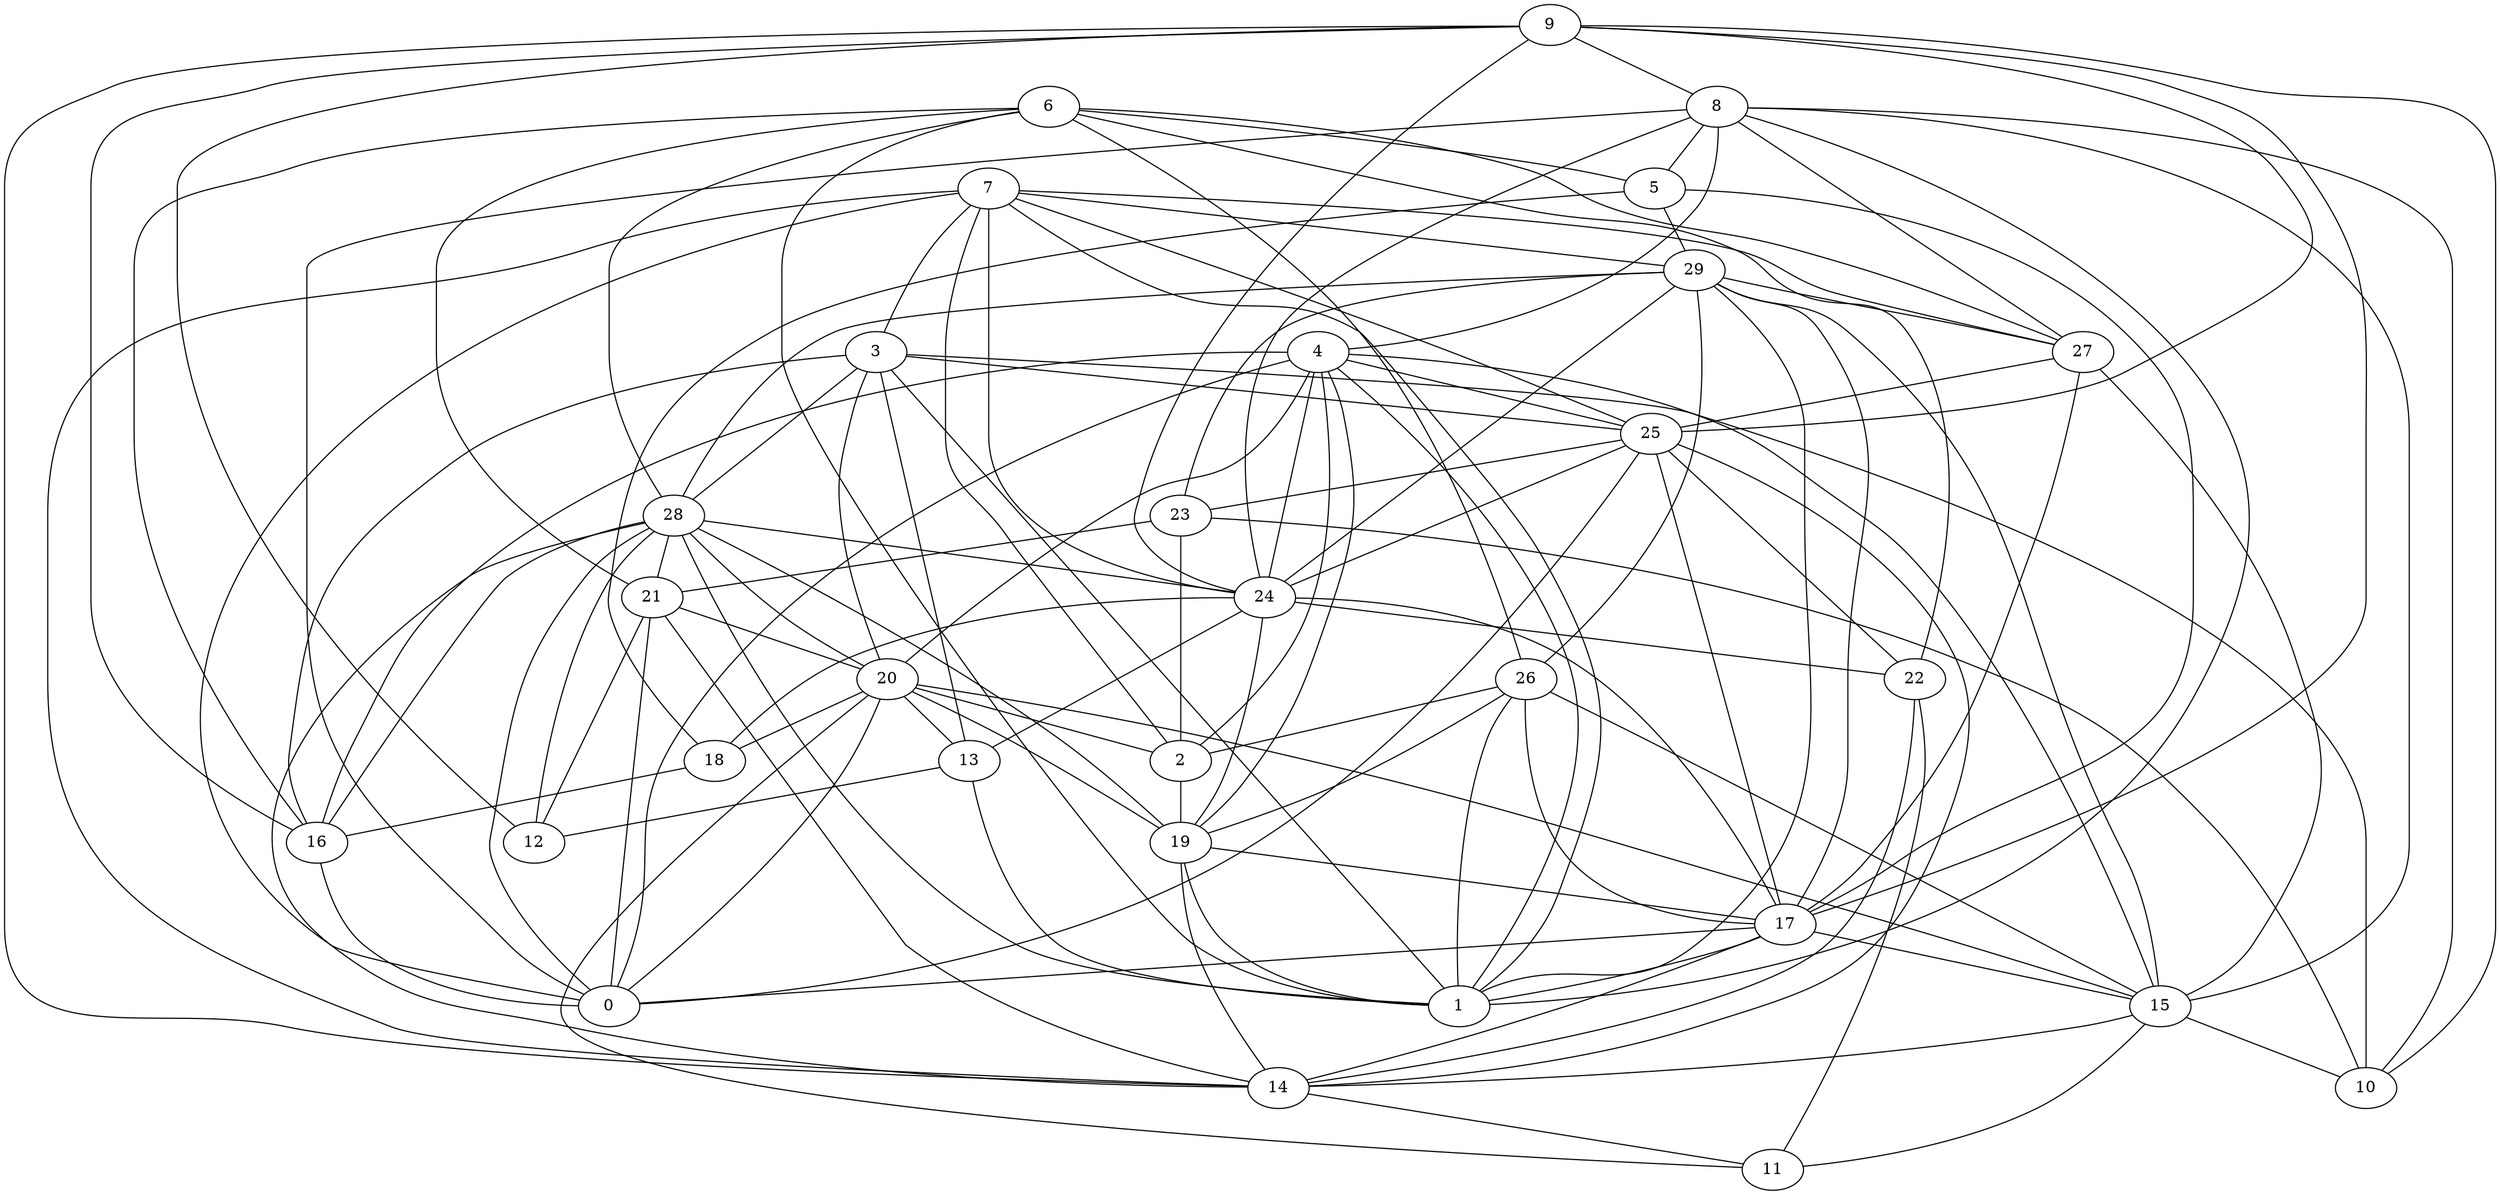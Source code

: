 digraph GG_graph {

subgraph G_graph {
edge [color = black]
"15" -> "10" [dir = none]
"15" -> "14" [dir = none]
"15" -> "11" [dir = none]
"13" -> "1" [dir = none]
"13" -> "12" [dir = none]
"29" -> "15" [dir = none]
"29" -> "23" [dir = none]
"29" -> "24" [dir = none]
"29" -> "1" [dir = none]
"29" -> "28" [dir = none]
"29" -> "17" [dir = none]
"9" -> "12" [dir = none]
"9" -> "17" [dir = none]
"9" -> "25" [dir = none]
"9" -> "8" [dir = none]
"9" -> "14" [dir = none]
"9" -> "24" [dir = none]
"22" -> "14" [dir = none]
"22" -> "11" [dir = none]
"19" -> "17" [dir = none]
"19" -> "1" [dir = none]
"20" -> "13" [dir = none]
"20" -> "11" [dir = none]
"20" -> "15" [dir = none]
"20" -> "0" [dir = none]
"20" -> "19" [dir = none]
"23" -> "21" [dir = none]
"23" -> "2" [dir = none]
"23" -> "10" [dir = none]
"21" -> "12" [dir = none]
"21" -> "14" [dir = none]
"21" -> "20" [dir = none]
"18" -> "16" [dir = none]
"28" -> "20" [dir = none]
"28" -> "14" [dir = none]
"28" -> "16" [dir = none]
"28" -> "1" [dir = none]
"28" -> "24" [dir = none]
"28" -> "21" [dir = none]
"28" -> "19" [dir = none]
"28" -> "12" [dir = none]
"17" -> "14" [dir = none]
"16" -> "0" [dir = none]
"6" -> "5" [dir = none]
"6" -> "1" [dir = none]
"6" -> "22" [dir = none]
"6" -> "16" [dir = none]
"6" -> "26" [dir = none]
"6" -> "21" [dir = none]
"3" -> "25" [dir = none]
"3" -> "10" [dir = none]
"3" -> "28" [dir = none]
"3" -> "20" [dir = none]
"3" -> "16" [dir = none]
"5" -> "18" [dir = none]
"5" -> "29" [dir = none]
"5" -> "17" [dir = none]
"24" -> "18" [dir = none]
"24" -> "22" [dir = none]
"24" -> "19" [dir = none]
"24" -> "13" [dir = none]
"26" -> "1" [dir = none]
"26" -> "19" [dir = none]
"26" -> "2" [dir = none]
"26" -> "15" [dir = none]
"27" -> "17" [dir = none]
"27" -> "15" [dir = none]
"7" -> "2" [dir = none]
"7" -> "24" [dir = none]
"7" -> "3" [dir = none]
"7" -> "0" [dir = none]
"7" -> "25" [dir = none]
"8" -> "27" [dir = none]
"8" -> "1" [dir = none]
"8" -> "24" [dir = none]
"8" -> "10" [dir = none]
"8" -> "15" [dir = none]
"8" -> "0" [dir = none]
"4" -> "16" [dir = none]
"4" -> "1" [dir = none]
"4" -> "2" [dir = none]
"4" -> "19" [dir = none]
"4" -> "15" [dir = none]
"25" -> "0" [dir = none]
"25" -> "23" [dir = none]
"25" -> "22" [dir = none]
"2" -> "19" [dir = none]
"4" -> "20" [dir = none]
"17" -> "1" [dir = none]
"19" -> "14" [dir = none]
"27" -> "25" [dir = none]
"25" -> "17" [dir = none]
"9" -> "16" [dir = none]
"26" -> "17" [dir = none]
"29" -> "26" [dir = none]
"3" -> "13" [dir = none]
"25" -> "14" [dir = none]
"9" -> "10" [dir = none]
"24" -> "17" [dir = none]
"14" -> "11" [dir = none]
"25" -> "24" [dir = none]
"3" -> "1" [dir = none]
"17" -> "0" [dir = none]
"17" -> "15" [dir = none]
"4" -> "25" [dir = none]
"7" -> "27" [dir = none]
"20" -> "2" [dir = none]
"4" -> "0" [dir = none]
"7" -> "29" [dir = none]
"7" -> "14" [dir = none]
"28" -> "0" [dir = none]
"6" -> "27" [dir = none]
"4" -> "24" [dir = none]
"8" -> "5" [dir = none]
"6" -> "28" [dir = none]
"7" -> "1" [dir = none]
"29" -> "27" [dir = none]
"8" -> "4" [dir = none]
"21" -> "0" [dir = none]
"20" -> "18" [dir = none]
}

}
